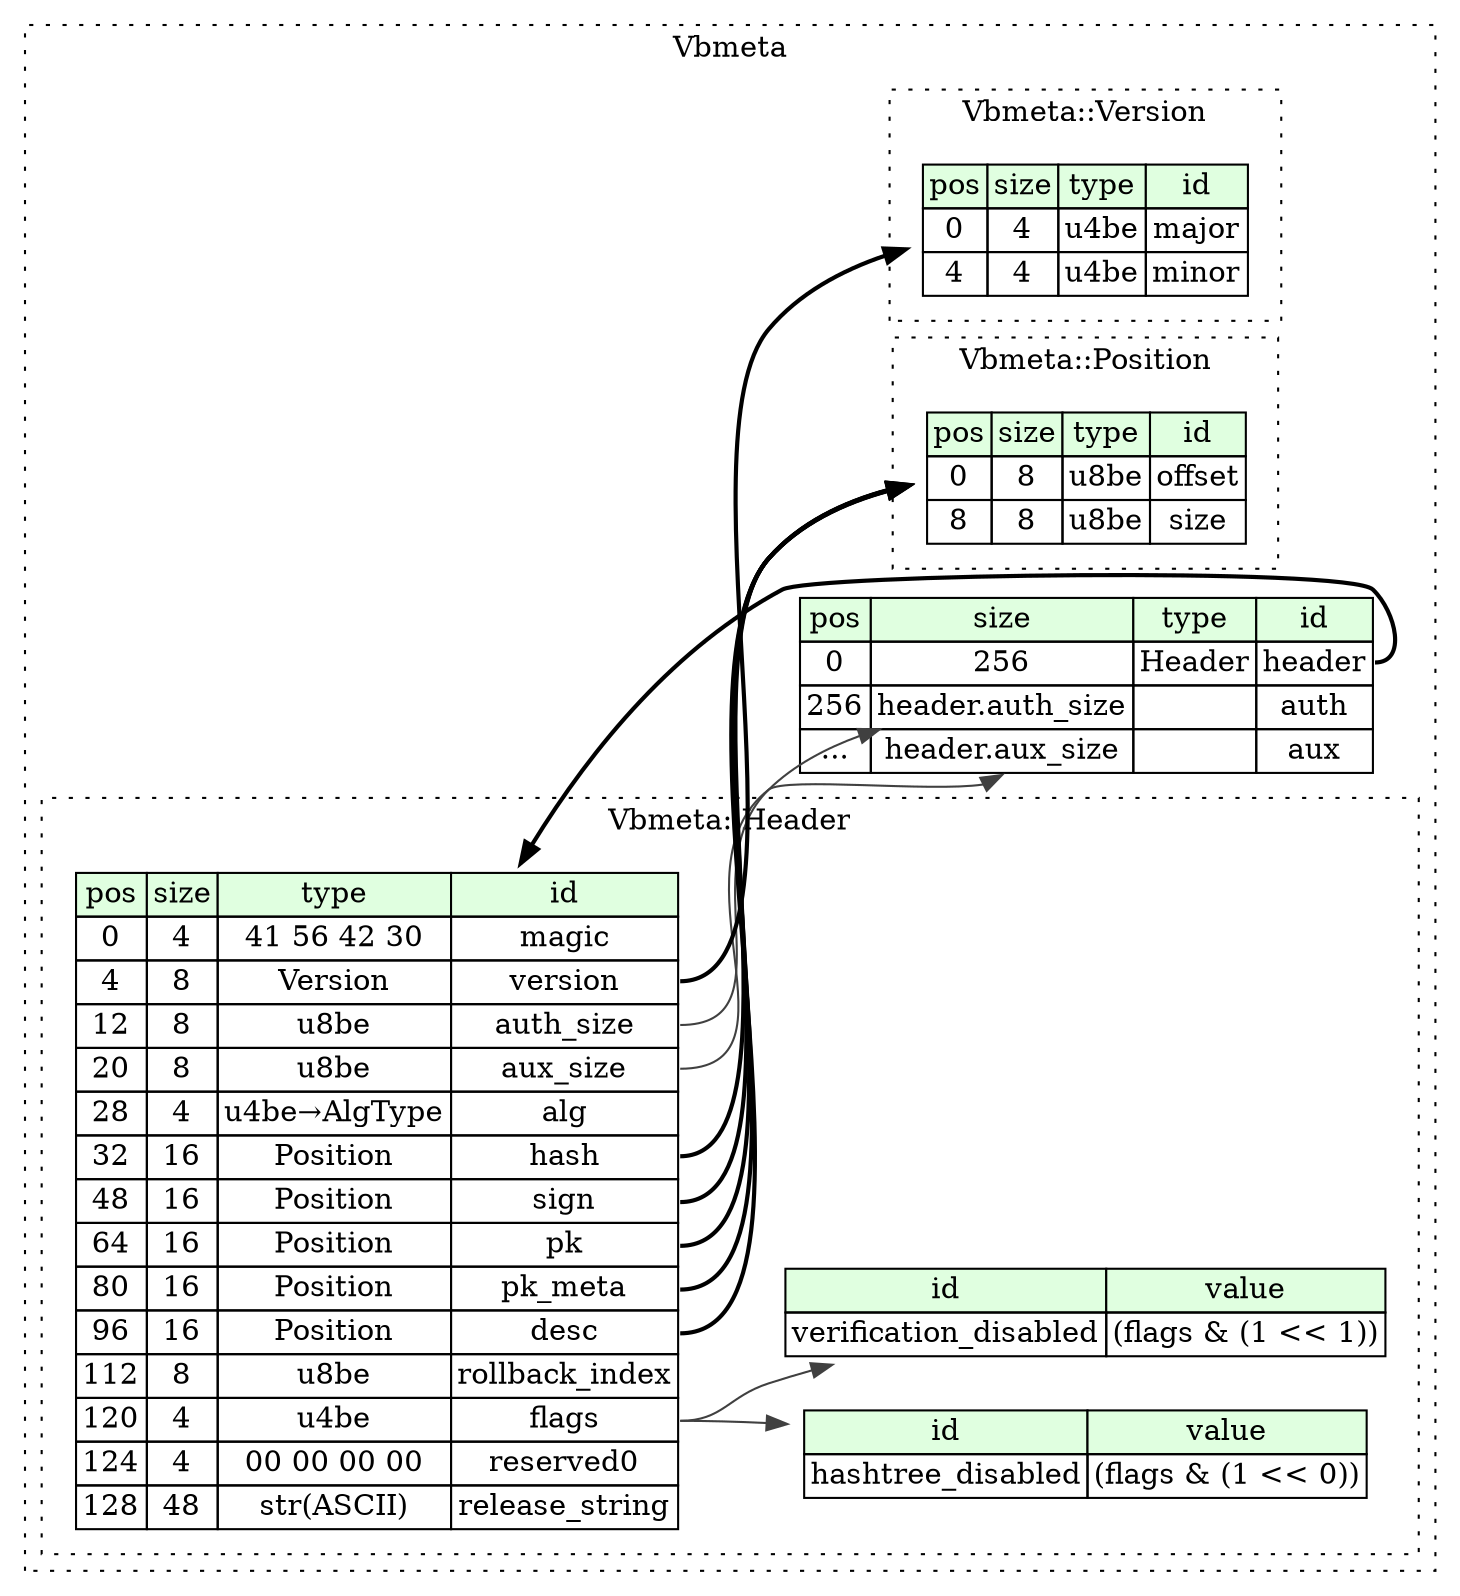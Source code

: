 digraph {
	rankdir=LR;
	node [shape=plaintext];
	subgraph cluster__vbmeta {
		label="Vbmeta";
		graph[style=dotted];

		vbmeta__seq [label=<<TABLE BORDER="0" CELLBORDER="1" CELLSPACING="0">
			<TR><TD BGCOLOR="#E0FFE0">pos</TD><TD BGCOLOR="#E0FFE0">size</TD><TD BGCOLOR="#E0FFE0">type</TD><TD BGCOLOR="#E0FFE0">id</TD></TR>
			<TR><TD PORT="header_pos">0</TD><TD PORT="header_size">256</TD><TD>Header</TD><TD PORT="header_type">header</TD></TR>
			<TR><TD PORT="auth_pos">256</TD><TD PORT="auth_size">header.auth_size</TD><TD></TD><TD PORT="auth_type">auth</TD></TR>
			<TR><TD PORT="aux_pos">...</TD><TD PORT="aux_size">header.aux_size</TD><TD></TD><TD PORT="aux_type">aux</TD></TR>
		</TABLE>>];
		subgraph cluster__position {
			label="Vbmeta::Position";
			graph[style=dotted];

			position__seq [label=<<TABLE BORDER="0" CELLBORDER="1" CELLSPACING="0">
				<TR><TD BGCOLOR="#E0FFE0">pos</TD><TD BGCOLOR="#E0FFE0">size</TD><TD BGCOLOR="#E0FFE0">type</TD><TD BGCOLOR="#E0FFE0">id</TD></TR>
				<TR><TD PORT="offset_pos">0</TD><TD PORT="offset_size">8</TD><TD>u8be</TD><TD PORT="offset_type">offset</TD></TR>
				<TR><TD PORT="size_pos">8</TD><TD PORT="size_size">8</TD><TD>u8be</TD><TD PORT="size_type">size</TD></TR>
			</TABLE>>];
		}
		subgraph cluster__version {
			label="Vbmeta::Version";
			graph[style=dotted];

			version__seq [label=<<TABLE BORDER="0" CELLBORDER="1" CELLSPACING="0">
				<TR><TD BGCOLOR="#E0FFE0">pos</TD><TD BGCOLOR="#E0FFE0">size</TD><TD BGCOLOR="#E0FFE0">type</TD><TD BGCOLOR="#E0FFE0">id</TD></TR>
				<TR><TD PORT="major_pos">0</TD><TD PORT="major_size">4</TD><TD>u4be</TD><TD PORT="major_type">major</TD></TR>
				<TR><TD PORT="minor_pos">4</TD><TD PORT="minor_size">4</TD><TD>u4be</TD><TD PORT="minor_type">minor</TD></TR>
			</TABLE>>];
		}
		subgraph cluster__header {
			label="Vbmeta::Header";
			graph[style=dotted];

			header__seq [label=<<TABLE BORDER="0" CELLBORDER="1" CELLSPACING="0">
				<TR><TD BGCOLOR="#E0FFE0">pos</TD><TD BGCOLOR="#E0FFE0">size</TD><TD BGCOLOR="#E0FFE0">type</TD><TD BGCOLOR="#E0FFE0">id</TD></TR>
				<TR><TD PORT="magic_pos">0</TD><TD PORT="magic_size">4</TD><TD>41 56 42 30</TD><TD PORT="magic_type">magic</TD></TR>
				<TR><TD PORT="version_pos">4</TD><TD PORT="version_size">8</TD><TD>Version</TD><TD PORT="version_type">version</TD></TR>
				<TR><TD PORT="auth_size_pos">12</TD><TD PORT="auth_size_size">8</TD><TD>u8be</TD><TD PORT="auth_size_type">auth_size</TD></TR>
				<TR><TD PORT="aux_size_pos">20</TD><TD PORT="aux_size_size">8</TD><TD>u8be</TD><TD PORT="aux_size_type">aux_size</TD></TR>
				<TR><TD PORT="alg_pos">28</TD><TD PORT="alg_size">4</TD><TD>u4be→AlgType</TD><TD PORT="alg_type">alg</TD></TR>
				<TR><TD PORT="hash_pos">32</TD><TD PORT="hash_size">16</TD><TD>Position</TD><TD PORT="hash_type">hash</TD></TR>
				<TR><TD PORT="sign_pos">48</TD><TD PORT="sign_size">16</TD><TD>Position</TD><TD PORT="sign_type">sign</TD></TR>
				<TR><TD PORT="pk_pos">64</TD><TD PORT="pk_size">16</TD><TD>Position</TD><TD PORT="pk_type">pk</TD></TR>
				<TR><TD PORT="pk_meta_pos">80</TD><TD PORT="pk_meta_size">16</TD><TD>Position</TD><TD PORT="pk_meta_type">pk_meta</TD></TR>
				<TR><TD PORT="desc_pos">96</TD><TD PORT="desc_size">16</TD><TD>Position</TD><TD PORT="desc_type">desc</TD></TR>
				<TR><TD PORT="rollback_index_pos">112</TD><TD PORT="rollback_index_size">8</TD><TD>u8be</TD><TD PORT="rollback_index_type">rollback_index</TD></TR>
				<TR><TD PORT="flags_pos">120</TD><TD PORT="flags_size">4</TD><TD>u4be</TD><TD PORT="flags_type">flags</TD></TR>
				<TR><TD PORT="reserved0_pos">124</TD><TD PORT="reserved0_size">4</TD><TD>00 00 00 00</TD><TD PORT="reserved0_type">reserved0</TD></TR>
				<TR><TD PORT="release_string_pos">128</TD><TD PORT="release_string_size">48</TD><TD>str(ASCII)</TD><TD PORT="release_string_type">release_string</TD></TR>
			</TABLE>>];
			header__inst__hashtree_disabled [label=<<TABLE BORDER="0" CELLBORDER="1" CELLSPACING="0">
				<TR><TD BGCOLOR="#E0FFE0">id</TD><TD BGCOLOR="#E0FFE0">value</TD></TR>
				<TR><TD>hashtree_disabled</TD><TD>(flags &amp; (1 &lt;&lt; 0))</TD></TR>
			</TABLE>>];
			header__inst__verification_disabled [label=<<TABLE BORDER="0" CELLBORDER="1" CELLSPACING="0">
				<TR><TD BGCOLOR="#E0FFE0">id</TD><TD BGCOLOR="#E0FFE0">value</TD></TR>
				<TR><TD>verification_disabled</TD><TD>(flags &amp; (1 &lt;&lt; 1))</TD></TR>
			</TABLE>>];
		}
	}
	vbmeta__seq:header_type -> header__seq [style=bold];
	header__seq:auth_size_type -> vbmeta__seq:auth_size [color="#404040"];
	header__seq:aux_size_type -> vbmeta__seq:aux_size [color="#404040"];
	header__seq:version_type -> version__seq [style=bold];
	header__seq:hash_type -> position__seq [style=bold];
	header__seq:sign_type -> position__seq [style=bold];
	header__seq:pk_type -> position__seq [style=bold];
	header__seq:pk_meta_type -> position__seq [style=bold];
	header__seq:desc_type -> position__seq [style=bold];
	header__seq:flags_type -> header__inst__hashtree_disabled [color="#404040"];
	header__seq:flags_type -> header__inst__verification_disabled [color="#404040"];
}
